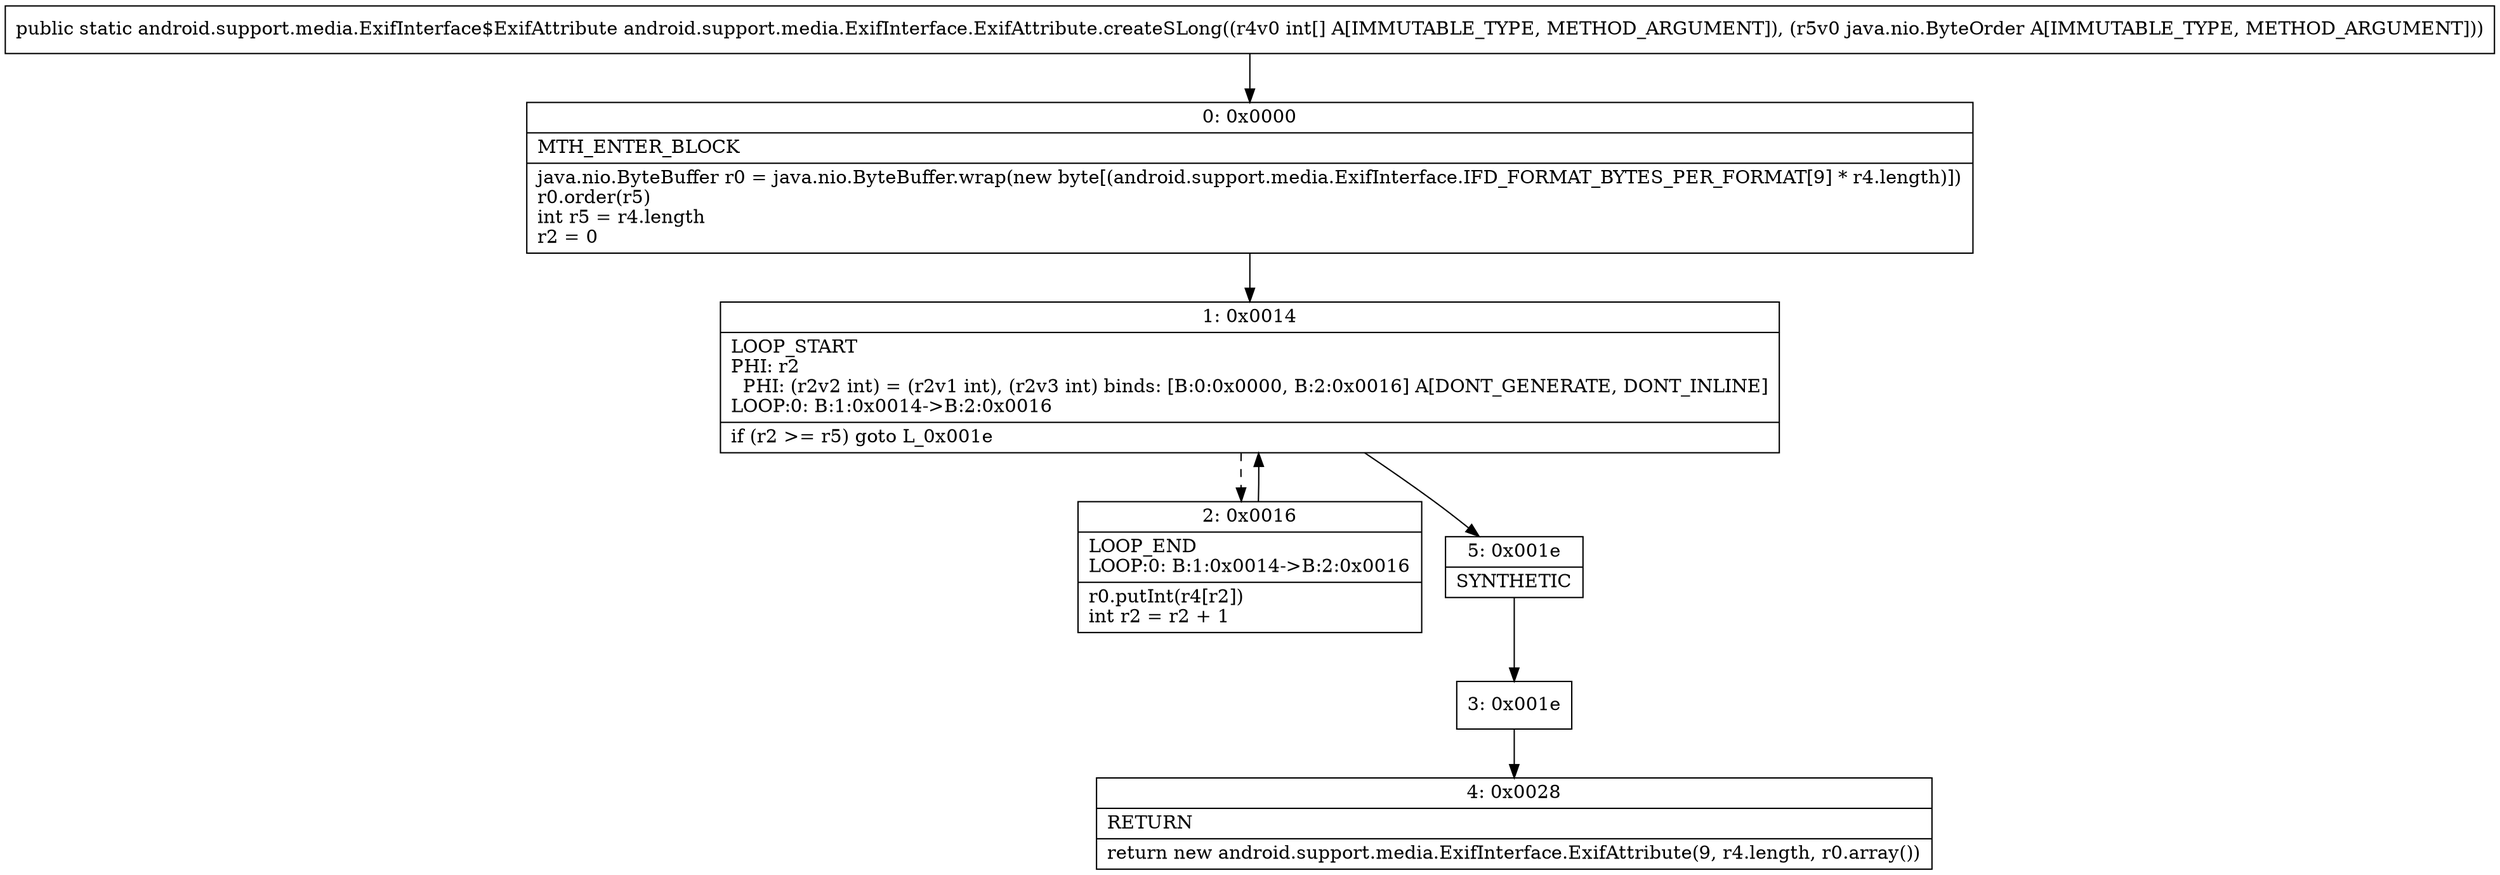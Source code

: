 digraph "CFG forandroid.support.media.ExifInterface.ExifAttribute.createSLong([ILjava\/nio\/ByteOrder;)Landroid\/support\/media\/ExifInterface$ExifAttribute;" {
Node_0 [shape=record,label="{0\:\ 0x0000|MTH_ENTER_BLOCK\l|java.nio.ByteBuffer r0 = java.nio.ByteBuffer.wrap(new byte[(android.support.media.ExifInterface.IFD_FORMAT_BYTES_PER_FORMAT[9] * r4.length)])\lr0.order(r5)\lint r5 = r4.length\lr2 = 0\l}"];
Node_1 [shape=record,label="{1\:\ 0x0014|LOOP_START\lPHI: r2 \l  PHI: (r2v2 int) = (r2v1 int), (r2v3 int) binds: [B:0:0x0000, B:2:0x0016] A[DONT_GENERATE, DONT_INLINE]\lLOOP:0: B:1:0x0014\-\>B:2:0x0016\l|if (r2 \>= r5) goto L_0x001e\l}"];
Node_2 [shape=record,label="{2\:\ 0x0016|LOOP_END\lLOOP:0: B:1:0x0014\-\>B:2:0x0016\l|r0.putInt(r4[r2])\lint r2 = r2 + 1\l}"];
Node_3 [shape=record,label="{3\:\ 0x001e}"];
Node_4 [shape=record,label="{4\:\ 0x0028|RETURN\l|return new android.support.media.ExifInterface.ExifAttribute(9, r4.length, r0.array())\l}"];
Node_5 [shape=record,label="{5\:\ 0x001e|SYNTHETIC\l}"];
MethodNode[shape=record,label="{public static android.support.media.ExifInterface$ExifAttribute android.support.media.ExifInterface.ExifAttribute.createSLong((r4v0 int[] A[IMMUTABLE_TYPE, METHOD_ARGUMENT]), (r5v0 java.nio.ByteOrder A[IMMUTABLE_TYPE, METHOD_ARGUMENT])) }"];
MethodNode -> Node_0;
Node_0 -> Node_1;
Node_1 -> Node_2[style=dashed];
Node_1 -> Node_5;
Node_2 -> Node_1;
Node_3 -> Node_4;
Node_5 -> Node_3;
}

